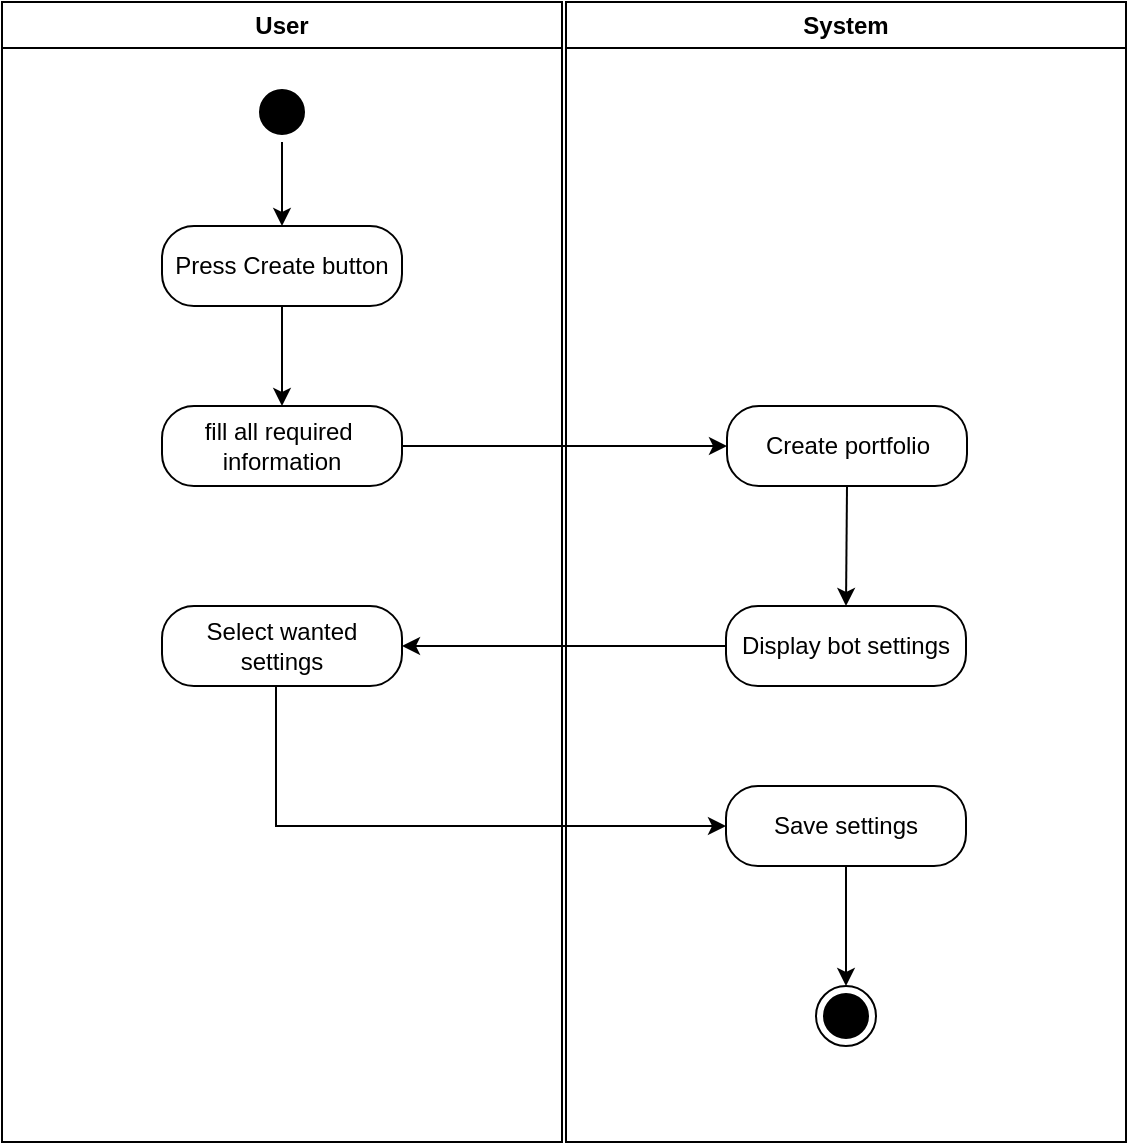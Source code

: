 <mxfile version="24.3.1" type="device">
  <diagram name="Page-1" id="e7e014a7-5840-1c2e-5031-d8a46d1fe8dd">
    <mxGraphModel dx="1596" dy="763" grid="1" gridSize="10" guides="1" tooltips="1" connect="1" arrows="1" fold="1" page="1" pageScale="1" pageWidth="1169" pageHeight="826" background="none" math="0" shadow="0">
      <root>
        <mxCell id="0" />
        <mxCell id="1" parent="0" />
        <mxCell id="2" value="User" style="swimlane;whiteSpace=wrap;strokeColor=#000000;" parent="1" vertex="1">
          <mxGeometry x="303" y="128" width="280" height="570" as="geometry" />
        </mxCell>
        <mxCell id="5" value="" style="ellipse;shape=startState;fillColor=#000000;strokeColor=#000000;" parent="2" vertex="1">
          <mxGeometry x="125" y="40" width="30" height="30" as="geometry" />
        </mxCell>
        <mxCell id="UAwBAEeljMlZIjzhfXZ5-45" value="Press Create button" style="rounded=1;whiteSpace=wrap;html=1;arcSize=40;fontColor=#000000;fillColor=#FFFFFF;strokeColor=#000000;shadow=0;" vertex="1" parent="2">
          <mxGeometry x="80" y="112" width="120" height="40" as="geometry" />
        </mxCell>
        <mxCell id="UAwBAEeljMlZIjzhfXZ5-46" value="" style="endArrow=classic;html=1;rounded=0;entryX=0.5;entryY=0;entryDx=0;entryDy=0;exitX=0.5;exitY=1;exitDx=0;exitDy=0;" edge="1" parent="2" target="UAwBAEeljMlZIjzhfXZ5-45" source="5">
          <mxGeometry width="50" height="50" relative="1" as="geometry">
            <mxPoint x="115" y="112" as="sourcePoint" />
            <mxPoint x="70.5" y="84" as="targetPoint" />
          </mxGeometry>
        </mxCell>
        <mxCell id="UAwBAEeljMlZIjzhfXZ5-43" value="fill all required&amp;nbsp;&lt;div&gt;information&lt;/div&gt;" style="rounded=1;whiteSpace=wrap;html=1;arcSize=40;fontColor=#000000;fillColor=#FFFFFF;strokeColor=#000000;shadow=0;" vertex="1" parent="2">
          <mxGeometry x="80" y="202" width="120" height="40" as="geometry" />
        </mxCell>
        <mxCell id="UAwBAEeljMlZIjzhfXZ5-44" value="" style="endArrow=classic;html=1;rounded=0;entryX=0.5;entryY=0;entryDx=0;entryDy=0;exitX=0.5;exitY=1;exitDx=0;exitDy=0;" edge="1" parent="2" target="UAwBAEeljMlZIjzhfXZ5-43" source="UAwBAEeljMlZIjzhfXZ5-45">
          <mxGeometry width="50" height="50" relative="1" as="geometry">
            <mxPoint x="290.5" y="140" as="sourcePoint" />
            <mxPoint x="246" y="112" as="targetPoint" />
          </mxGeometry>
        </mxCell>
        <mxCell id="UAwBAEeljMlZIjzhfXZ5-53" value="Select wanted settings" style="rounded=1;whiteSpace=wrap;html=1;arcSize=40;fontColor=#000000;fillColor=#FFFFFF;strokeColor=#000000;shadow=0;" vertex="1" parent="2">
          <mxGeometry x="80" y="302" width="120" height="40" as="geometry" />
        </mxCell>
        <mxCell id="3" value="System" style="swimlane;whiteSpace=wrap;strokeColor=#000000;" parent="1" vertex="1">
          <mxGeometry x="585" y="128" width="280" height="570" as="geometry" />
        </mxCell>
        <mxCell id="38" value="" style="ellipse;shape=endState;fillColor=#000000;strokeColor=#000000;" parent="3" vertex="1">
          <mxGeometry x="125" y="492" width="30" height="30" as="geometry" />
        </mxCell>
        <mxCell id="UAwBAEeljMlZIjzhfXZ5-47" value="Create portfolio" style="rounded=1;whiteSpace=wrap;html=1;arcSize=40;fontColor=#000000;fillColor=#FFFFFF;strokeColor=#000000;shadow=0;" vertex="1" parent="3">
          <mxGeometry x="80.5" y="202" width="120" height="40" as="geometry" />
        </mxCell>
        <mxCell id="UAwBAEeljMlZIjzhfXZ5-41" value="Display bot settings" style="rounded=1;whiteSpace=wrap;html=1;arcSize=40;fontColor=#000000;fillColor=#FFFFFF;strokeColor=#000000;shadow=0;" vertex="1" parent="3">
          <mxGeometry x="80" y="302" width="120" height="40" as="geometry" />
        </mxCell>
        <mxCell id="UAwBAEeljMlZIjzhfXZ5-50" value="" style="endArrow=classic;html=1;rounded=0;entryX=0.5;entryY=0;entryDx=0;entryDy=0;exitX=0.5;exitY=1;exitDx=0;exitDy=0;" edge="1" parent="3" source="UAwBAEeljMlZIjzhfXZ5-47" target="UAwBAEeljMlZIjzhfXZ5-41">
          <mxGeometry width="50" height="50" relative="1" as="geometry">
            <mxPoint x="48" y="292" as="sourcePoint" />
            <mxPoint x="208" y="292" as="targetPoint" />
          </mxGeometry>
        </mxCell>
        <mxCell id="UAwBAEeljMlZIjzhfXZ5-52" value="Save settings" style="rounded=1;whiteSpace=wrap;html=1;arcSize=40;fontColor=#000000;fillColor=#FFFFFF;strokeColor=#000000;shadow=0;" vertex="1" parent="3">
          <mxGeometry x="80" y="392" width="120" height="40" as="geometry" />
        </mxCell>
        <mxCell id="UAwBAEeljMlZIjzhfXZ5-55" value="" style="endArrow=classic;html=1;rounded=0;exitX=0.5;exitY=1;exitDx=0;exitDy=0;entryX=0.5;entryY=0;entryDx=0;entryDy=0;" edge="1" parent="3" source="UAwBAEeljMlZIjzhfXZ5-52" target="38">
          <mxGeometry width="50" height="50" relative="1" as="geometry">
            <mxPoint x="200" y="462" as="sourcePoint" />
            <mxPoint x="38" y="462" as="targetPoint" />
          </mxGeometry>
        </mxCell>
        <mxCell id="UAwBAEeljMlZIjzhfXZ5-48" value="" style="endArrow=classic;html=1;rounded=0;entryX=0;entryY=0.5;entryDx=0;entryDy=0;exitX=1;exitY=0.5;exitDx=0;exitDy=0;" edge="1" parent="1" target="UAwBAEeljMlZIjzhfXZ5-47" source="UAwBAEeljMlZIjzhfXZ5-43">
          <mxGeometry width="50" height="50" relative="1" as="geometry">
            <mxPoint x="612.5" y="288" as="sourcePoint" />
            <mxPoint x="568" y="260" as="targetPoint" />
          </mxGeometry>
        </mxCell>
        <mxCell id="UAwBAEeljMlZIjzhfXZ5-49" value="" style="endArrow=classic;html=1;rounded=0;exitX=0;exitY=0.5;exitDx=0;exitDy=0;entryX=1;entryY=0.5;entryDx=0;entryDy=0;" edge="1" parent="1" source="UAwBAEeljMlZIjzhfXZ5-41" target="UAwBAEeljMlZIjzhfXZ5-53">
          <mxGeometry width="50" height="50" relative="1" as="geometry">
            <mxPoint x="513" y="360" as="sourcePoint" />
            <mxPoint x="550" y="450" as="targetPoint" />
          </mxGeometry>
        </mxCell>
        <mxCell id="UAwBAEeljMlZIjzhfXZ5-54" value="" style="endArrow=classic;html=1;rounded=0;exitX=0.475;exitY=0.999;exitDx=0;exitDy=0;entryX=0;entryY=0.5;entryDx=0;entryDy=0;exitPerimeter=0;" edge="1" parent="1" source="UAwBAEeljMlZIjzhfXZ5-53" target="UAwBAEeljMlZIjzhfXZ5-52">
          <mxGeometry width="50" height="50" relative="1" as="geometry">
            <mxPoint x="500" y="550" as="sourcePoint" />
            <mxPoint x="550" y="500" as="targetPoint" />
            <Array as="points">
              <mxPoint x="440" y="540" />
            </Array>
          </mxGeometry>
        </mxCell>
      </root>
    </mxGraphModel>
  </diagram>
</mxfile>
